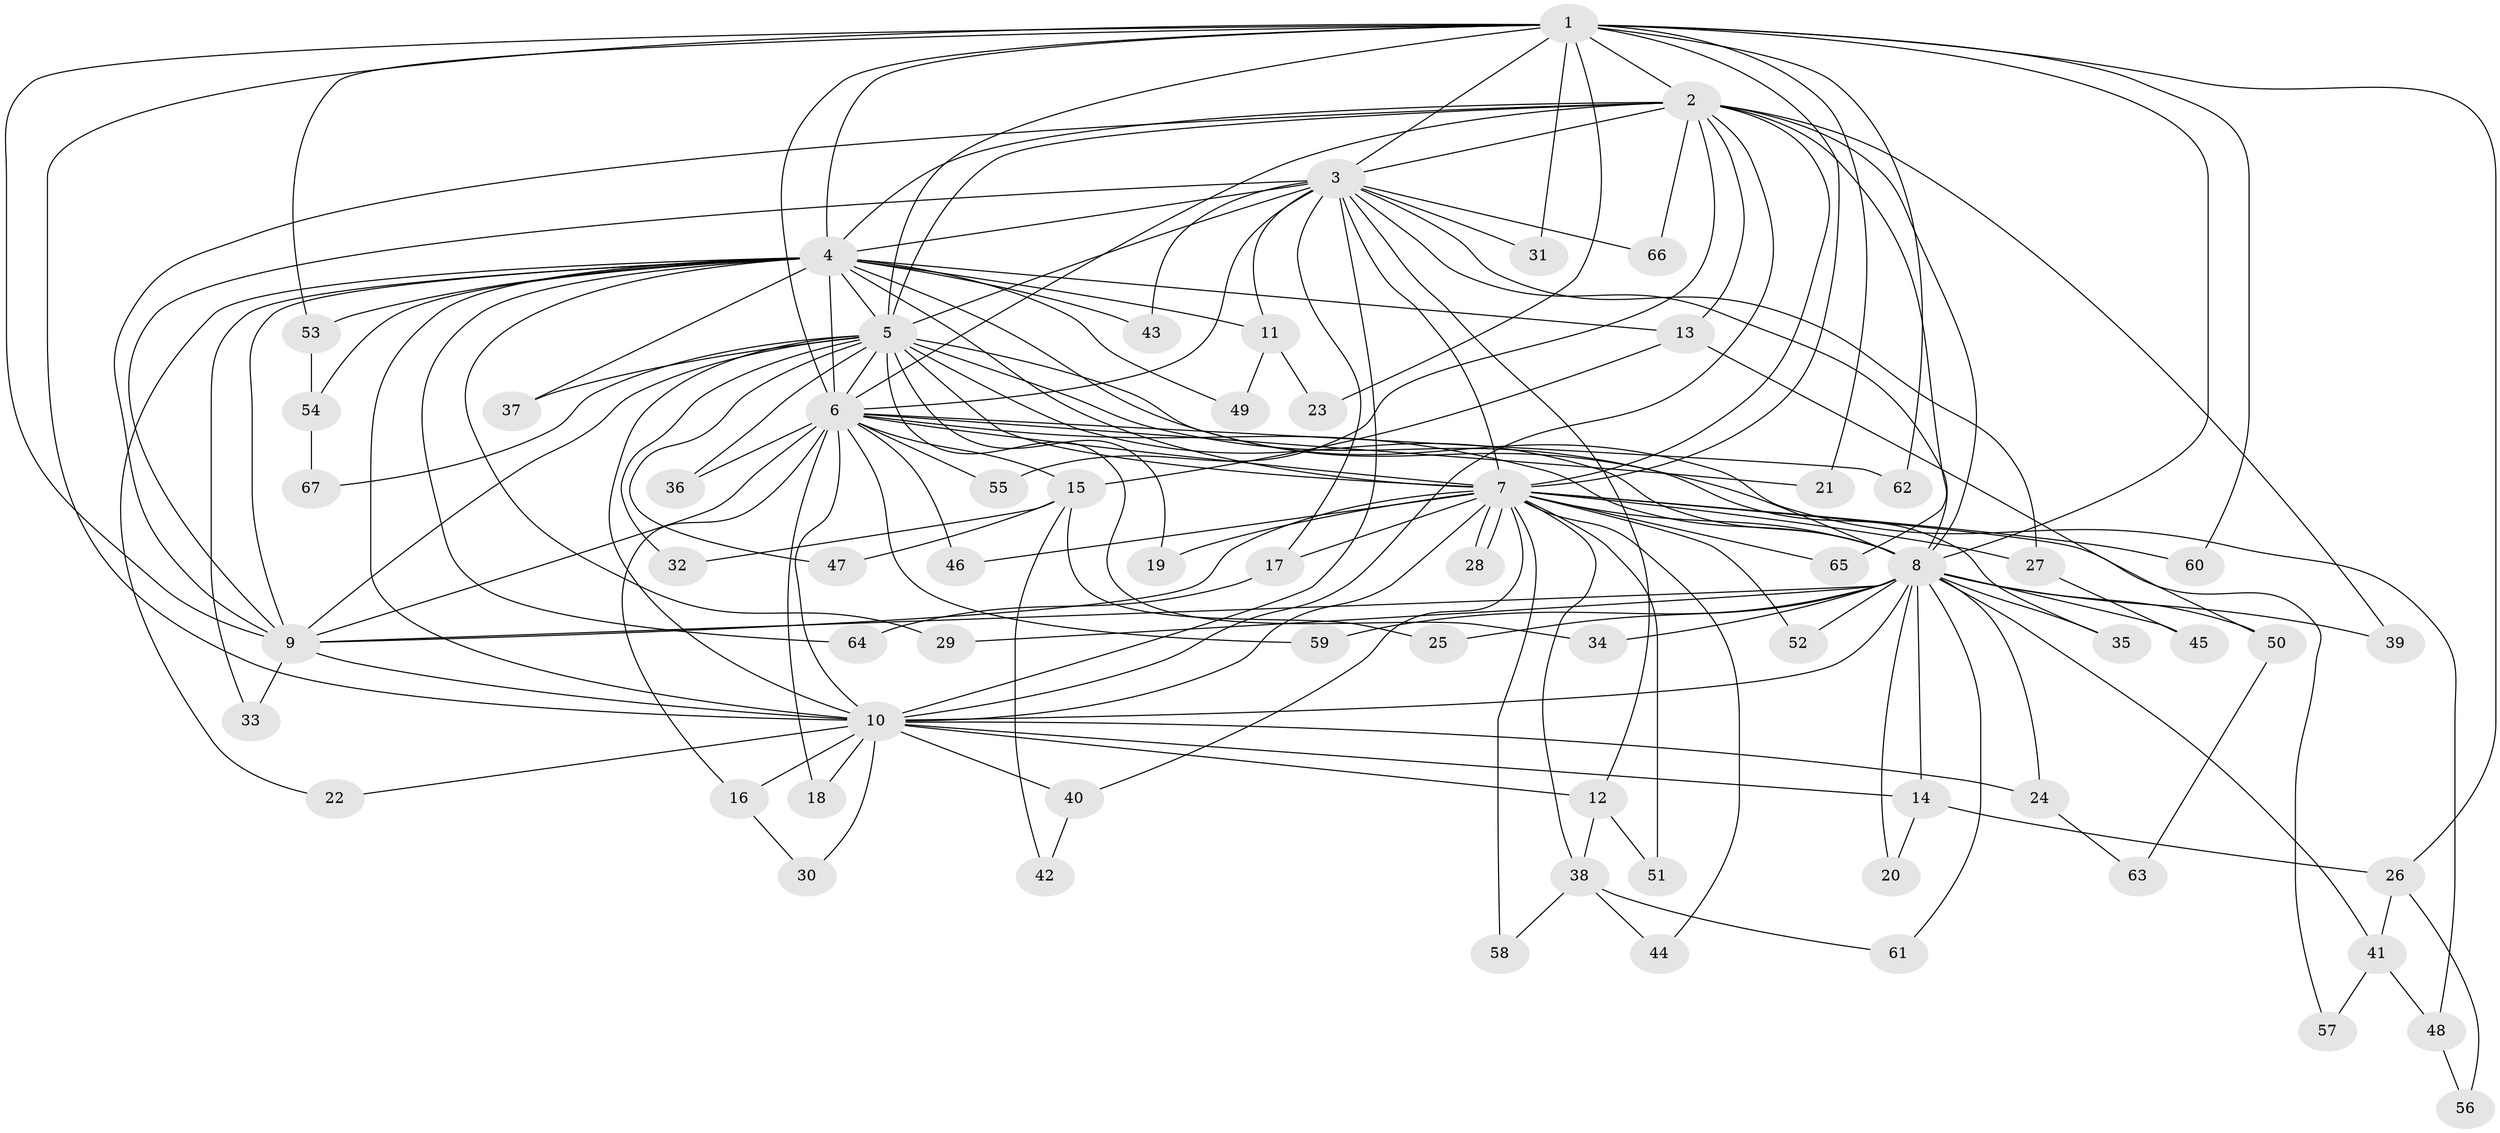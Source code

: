 // coarse degree distribution, {16: 0.021739130434782608, 18: 0.043478260869565216, 25: 0.021739130434782608, 10: 0.021739130434782608, 4: 0.043478260869565216, 1: 0.13043478260869565, 2: 0.5652173913043478, 3: 0.13043478260869565, 7: 0.021739130434782608}
// Generated by graph-tools (version 1.1) at 2025/49/03/04/25 21:49:49]
// undirected, 67 vertices, 159 edges
graph export_dot {
graph [start="1"]
  node [color=gray90,style=filled];
  1;
  2;
  3;
  4;
  5;
  6;
  7;
  8;
  9;
  10;
  11;
  12;
  13;
  14;
  15;
  16;
  17;
  18;
  19;
  20;
  21;
  22;
  23;
  24;
  25;
  26;
  27;
  28;
  29;
  30;
  31;
  32;
  33;
  34;
  35;
  36;
  37;
  38;
  39;
  40;
  41;
  42;
  43;
  44;
  45;
  46;
  47;
  48;
  49;
  50;
  51;
  52;
  53;
  54;
  55;
  56;
  57;
  58;
  59;
  60;
  61;
  62;
  63;
  64;
  65;
  66;
  67;
  1 -- 2;
  1 -- 3;
  1 -- 4;
  1 -- 5;
  1 -- 6;
  1 -- 7;
  1 -- 8;
  1 -- 9;
  1 -- 10;
  1 -- 21;
  1 -- 23;
  1 -- 26;
  1 -- 31;
  1 -- 53;
  1 -- 60;
  1 -- 62;
  2 -- 3;
  2 -- 4;
  2 -- 5;
  2 -- 6;
  2 -- 7;
  2 -- 8;
  2 -- 9;
  2 -- 10;
  2 -- 13;
  2 -- 39;
  2 -- 55;
  2 -- 65;
  2 -- 66;
  3 -- 4;
  3 -- 5;
  3 -- 6;
  3 -- 7;
  3 -- 8;
  3 -- 9;
  3 -- 10;
  3 -- 11;
  3 -- 12;
  3 -- 17;
  3 -- 27;
  3 -- 31;
  3 -- 43;
  3 -- 66;
  4 -- 5;
  4 -- 6;
  4 -- 7;
  4 -- 8;
  4 -- 9;
  4 -- 10;
  4 -- 11;
  4 -- 13;
  4 -- 22;
  4 -- 29;
  4 -- 33;
  4 -- 37;
  4 -- 43;
  4 -- 49;
  4 -- 53;
  4 -- 54;
  4 -- 64;
  5 -- 6;
  5 -- 7;
  5 -- 8;
  5 -- 9;
  5 -- 10;
  5 -- 19;
  5 -- 32;
  5 -- 34;
  5 -- 35;
  5 -- 36;
  5 -- 37;
  5 -- 47;
  5 -- 48;
  5 -- 67;
  6 -- 7;
  6 -- 8;
  6 -- 9;
  6 -- 10;
  6 -- 15;
  6 -- 16;
  6 -- 18;
  6 -- 21;
  6 -- 36;
  6 -- 46;
  6 -- 55;
  6 -- 59;
  6 -- 62;
  7 -- 8;
  7 -- 9;
  7 -- 10;
  7 -- 17;
  7 -- 19;
  7 -- 27;
  7 -- 28;
  7 -- 28;
  7 -- 38;
  7 -- 40;
  7 -- 44;
  7 -- 46;
  7 -- 51;
  7 -- 52;
  7 -- 57;
  7 -- 58;
  7 -- 60;
  7 -- 65;
  8 -- 9;
  8 -- 10;
  8 -- 14;
  8 -- 20;
  8 -- 24;
  8 -- 25;
  8 -- 29;
  8 -- 34;
  8 -- 35;
  8 -- 39;
  8 -- 41;
  8 -- 45;
  8 -- 50;
  8 -- 52;
  8 -- 59;
  8 -- 61;
  9 -- 10;
  9 -- 33;
  10 -- 12;
  10 -- 14;
  10 -- 16;
  10 -- 18;
  10 -- 22;
  10 -- 24;
  10 -- 30;
  10 -- 40;
  11 -- 23;
  11 -- 49;
  12 -- 38;
  12 -- 51;
  13 -- 15;
  13 -- 50;
  14 -- 20;
  14 -- 26;
  15 -- 25;
  15 -- 32;
  15 -- 42;
  15 -- 47;
  16 -- 30;
  17 -- 64;
  24 -- 63;
  26 -- 41;
  26 -- 56;
  27 -- 45;
  38 -- 44;
  38 -- 58;
  38 -- 61;
  40 -- 42;
  41 -- 48;
  41 -- 57;
  48 -- 56;
  50 -- 63;
  53 -- 54;
  54 -- 67;
}
